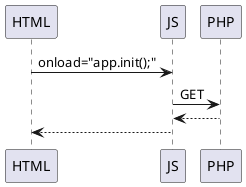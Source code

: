@startuml
HTML -> "JS" : onload="app.init();"
"JS" -> "PHP": GET
"PHP" --> "JS"
"JS" --> "HTML"
@enduml